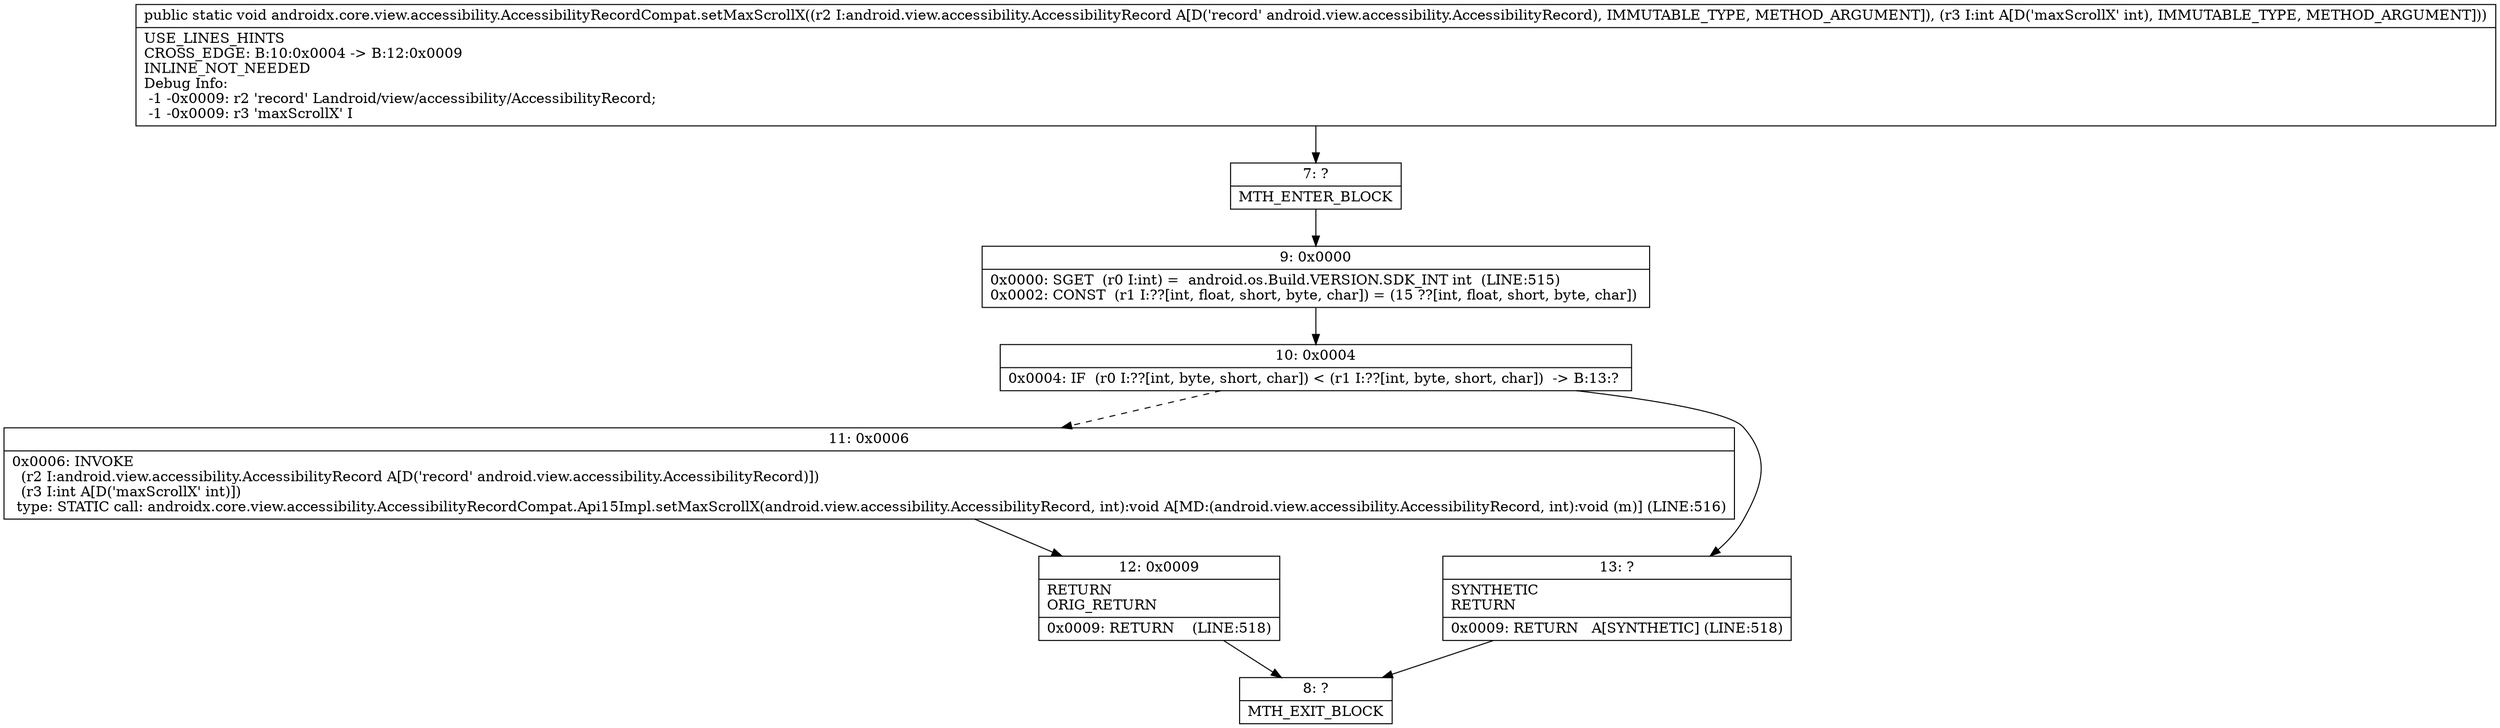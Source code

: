 digraph "CFG forandroidx.core.view.accessibility.AccessibilityRecordCompat.setMaxScrollX(Landroid\/view\/accessibility\/AccessibilityRecord;I)V" {
Node_7 [shape=record,label="{7\:\ ?|MTH_ENTER_BLOCK\l}"];
Node_9 [shape=record,label="{9\:\ 0x0000|0x0000: SGET  (r0 I:int) =  android.os.Build.VERSION.SDK_INT int  (LINE:515)\l0x0002: CONST  (r1 I:??[int, float, short, byte, char]) = (15 ??[int, float, short, byte, char]) \l}"];
Node_10 [shape=record,label="{10\:\ 0x0004|0x0004: IF  (r0 I:??[int, byte, short, char]) \< (r1 I:??[int, byte, short, char])  \-\> B:13:? \l}"];
Node_11 [shape=record,label="{11\:\ 0x0006|0x0006: INVOKE  \l  (r2 I:android.view.accessibility.AccessibilityRecord A[D('record' android.view.accessibility.AccessibilityRecord)])\l  (r3 I:int A[D('maxScrollX' int)])\l type: STATIC call: androidx.core.view.accessibility.AccessibilityRecordCompat.Api15Impl.setMaxScrollX(android.view.accessibility.AccessibilityRecord, int):void A[MD:(android.view.accessibility.AccessibilityRecord, int):void (m)] (LINE:516)\l}"];
Node_12 [shape=record,label="{12\:\ 0x0009|RETURN\lORIG_RETURN\l|0x0009: RETURN    (LINE:518)\l}"];
Node_8 [shape=record,label="{8\:\ ?|MTH_EXIT_BLOCK\l}"];
Node_13 [shape=record,label="{13\:\ ?|SYNTHETIC\lRETURN\l|0x0009: RETURN   A[SYNTHETIC] (LINE:518)\l}"];
MethodNode[shape=record,label="{public static void androidx.core.view.accessibility.AccessibilityRecordCompat.setMaxScrollX((r2 I:android.view.accessibility.AccessibilityRecord A[D('record' android.view.accessibility.AccessibilityRecord), IMMUTABLE_TYPE, METHOD_ARGUMENT]), (r3 I:int A[D('maxScrollX' int), IMMUTABLE_TYPE, METHOD_ARGUMENT]))  | USE_LINES_HINTS\lCROSS_EDGE: B:10:0x0004 \-\> B:12:0x0009\lINLINE_NOT_NEEDED\lDebug Info:\l  \-1 \-0x0009: r2 'record' Landroid\/view\/accessibility\/AccessibilityRecord;\l  \-1 \-0x0009: r3 'maxScrollX' I\l}"];
MethodNode -> Node_7;Node_7 -> Node_9;
Node_9 -> Node_10;
Node_10 -> Node_11[style=dashed];
Node_10 -> Node_13;
Node_11 -> Node_12;
Node_12 -> Node_8;
Node_13 -> Node_8;
}

